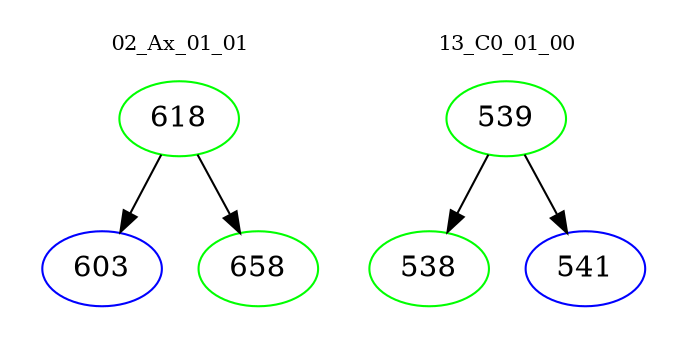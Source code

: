 digraph{
subgraph cluster_0 {
color = white
label = "02_Ax_01_01";
fontsize=10;
T0_618 [label="618", color="green"]
T0_618 -> T0_603 [color="black"]
T0_603 [label="603", color="blue"]
T0_618 -> T0_658 [color="black"]
T0_658 [label="658", color="green"]
}
subgraph cluster_1 {
color = white
label = "13_C0_01_00";
fontsize=10;
T1_539 [label="539", color="green"]
T1_539 -> T1_538 [color="black"]
T1_538 [label="538", color="green"]
T1_539 -> T1_541 [color="black"]
T1_541 [label="541", color="blue"]
}
}
